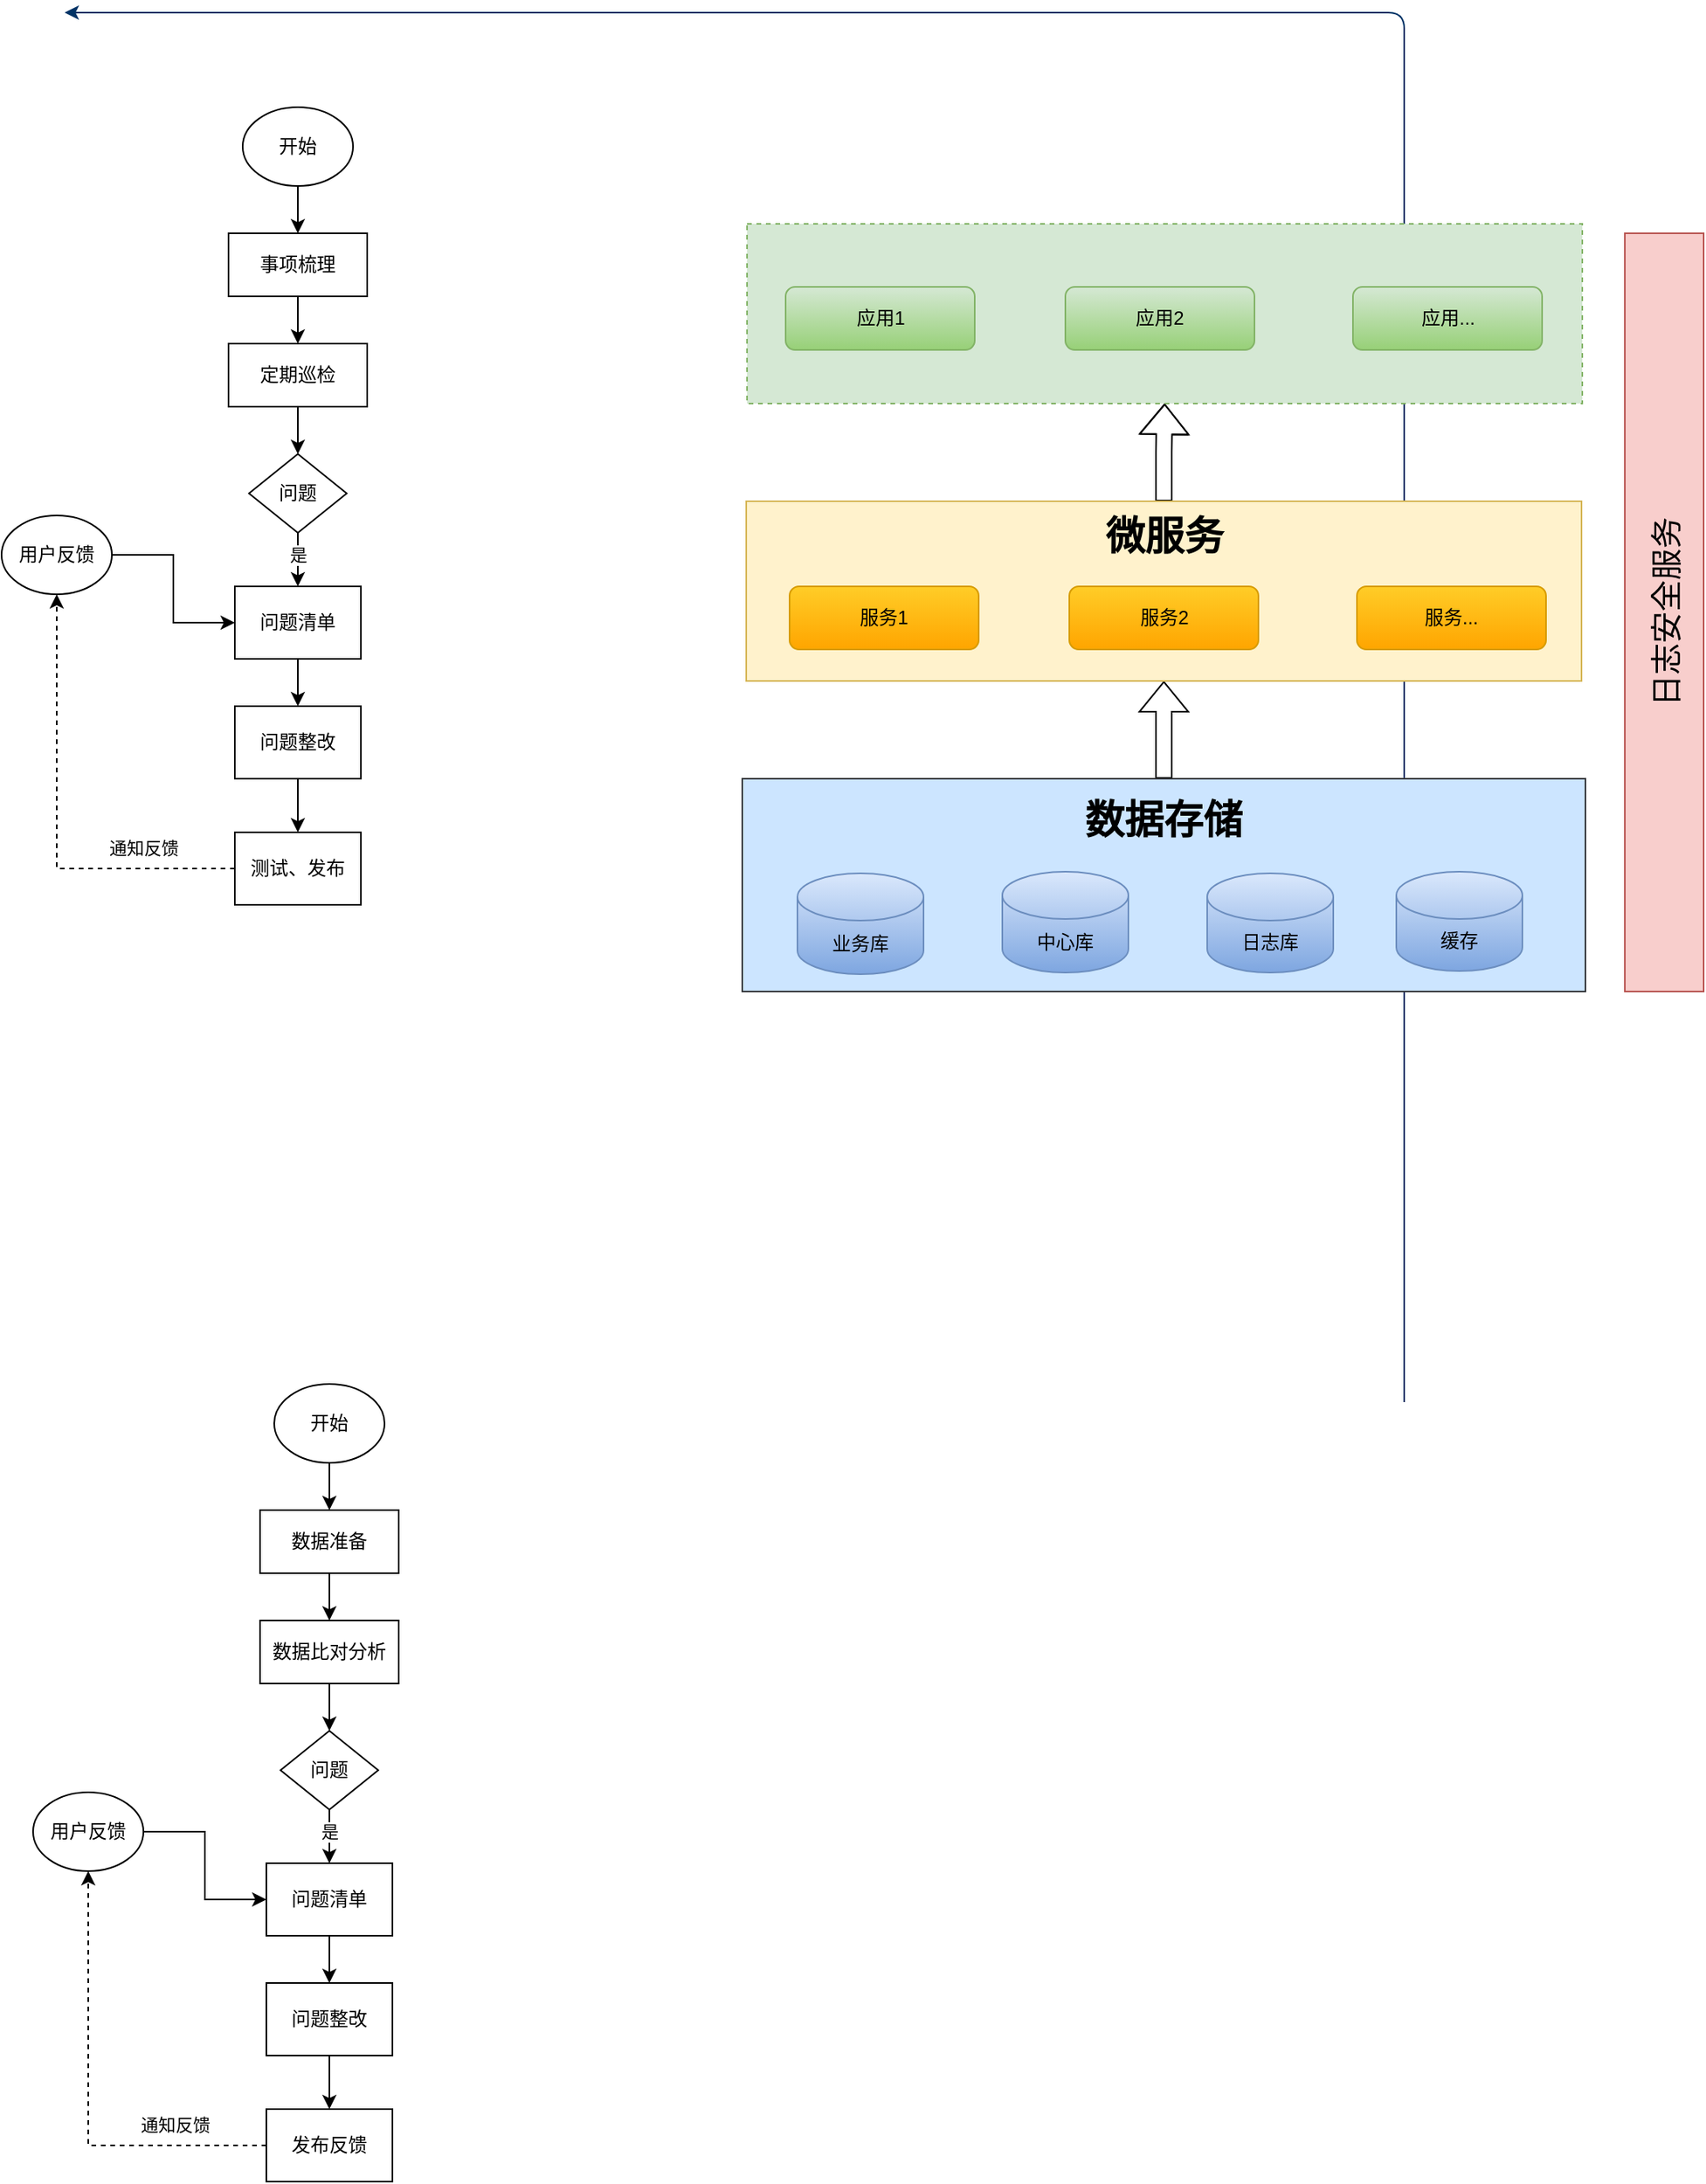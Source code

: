 <mxfile version="24.7.7">
  <diagram id="6a731a19-8d31-9384-78a2-239565b7b9f0" name="Page-1">
    <mxGraphModel dx="1420" dy="758" grid="1" gridSize="10" guides="1" tooltips="1" connect="1" arrows="1" fold="1" page="1" pageScale="1" pageWidth="1169" pageHeight="827" background="none" math="0" shadow="0">
      <root>
        <mxCell id="0" />
        <mxCell id="1" parent="0" />
        <mxCell id="45" value="" style="edgeStyle=elbowEdgeStyle;elbow=horizontal;exitX=1;exitY=0.5;exitPerimeter=0;entryX=0.905;entryY=0.5;entryPerimeter=0;fontStyle=1;strokeColor=#003366;strokeWidth=1;html=1;" parent="1" target="34" edge="1">
          <mxGeometry width="100" height="100" as="geometry">
            <mxPoint x="380.5" y="1119.25" as="sourcePoint" />
            <mxPoint x="100" as="targetPoint" />
            <Array as="points">
              <mxPoint x="950" y="1320" />
            </Array>
          </mxGeometry>
        </mxCell>
        <mxCell id="w9xpegP0zcGpNzlqusWE-73" value="" style="edgeStyle=orthogonalEdgeStyle;rounded=0;orthogonalLoop=1;jettySize=auto;html=1;" edge="1" parent="1" source="w9xpegP0zcGpNzlqusWE-55" target="w9xpegP0zcGpNzlqusWE-72">
          <mxGeometry relative="1" as="geometry" />
        </mxCell>
        <mxCell id="w9xpegP0zcGpNzlqusWE-55" value="开始" style="ellipse;whiteSpace=wrap;html=1;" vertex="1" parent="1">
          <mxGeometry x="213" y="60" width="70" height="50" as="geometry" />
        </mxCell>
        <mxCell id="w9xpegP0zcGpNzlqusWE-75" value="" style="edgeStyle=orthogonalEdgeStyle;rounded=0;orthogonalLoop=1;jettySize=auto;html=1;" edge="1" parent="1" source="w9xpegP0zcGpNzlqusWE-72" target="w9xpegP0zcGpNzlqusWE-74">
          <mxGeometry relative="1" as="geometry" />
        </mxCell>
        <mxCell id="w9xpegP0zcGpNzlqusWE-72" value="事项梳理" style="whiteSpace=wrap;html=1;" vertex="1" parent="1">
          <mxGeometry x="204" y="140" width="88" height="40" as="geometry" />
        </mxCell>
        <mxCell id="w9xpegP0zcGpNzlqusWE-79" value="" style="edgeStyle=orthogonalEdgeStyle;rounded=0;orthogonalLoop=1;jettySize=auto;html=1;" edge="1" parent="1" source="w9xpegP0zcGpNzlqusWE-74" target="w9xpegP0zcGpNzlqusWE-78">
          <mxGeometry relative="1" as="geometry" />
        </mxCell>
        <mxCell id="w9xpegP0zcGpNzlqusWE-74" value="定期巡检" style="whiteSpace=wrap;html=1;" vertex="1" parent="1">
          <mxGeometry x="204" y="210" width="88" height="40" as="geometry" />
        </mxCell>
        <mxCell id="w9xpegP0zcGpNzlqusWE-81" value="" style="edgeStyle=orthogonalEdgeStyle;rounded=0;orthogonalLoop=1;jettySize=auto;html=1;" edge="1" parent="1" source="w9xpegP0zcGpNzlqusWE-78" target="w9xpegP0zcGpNzlqusWE-80">
          <mxGeometry relative="1" as="geometry" />
        </mxCell>
        <mxCell id="w9xpegP0zcGpNzlqusWE-82" value="是" style="edgeLabel;html=1;align=center;verticalAlign=middle;resizable=0;points=[];" vertex="1" connectable="0" parent="w9xpegP0zcGpNzlqusWE-81">
          <mxGeometry x="-0.609" y="-1" relative="1" as="geometry">
            <mxPoint x="1" y="5" as="offset" />
          </mxGeometry>
        </mxCell>
        <mxCell id="w9xpegP0zcGpNzlqusWE-78" value="问题" style="rhombus;whiteSpace=wrap;html=1;" vertex="1" parent="1">
          <mxGeometry x="217" y="280" width="62" height="50" as="geometry" />
        </mxCell>
        <mxCell id="w9xpegP0zcGpNzlqusWE-84" value="" style="edgeStyle=orthogonalEdgeStyle;rounded=0;orthogonalLoop=1;jettySize=auto;html=1;" edge="1" parent="1" source="w9xpegP0zcGpNzlqusWE-80" target="w9xpegP0zcGpNzlqusWE-83">
          <mxGeometry relative="1" as="geometry" />
        </mxCell>
        <mxCell id="w9xpegP0zcGpNzlqusWE-80" value="问题清单" style="whiteSpace=wrap;html=1;" vertex="1" parent="1">
          <mxGeometry x="208" y="364" width="80" height="46" as="geometry" />
        </mxCell>
        <mxCell id="w9xpegP0zcGpNzlqusWE-88" value="" style="edgeStyle=orthogonalEdgeStyle;rounded=0;orthogonalLoop=1;jettySize=auto;html=1;" edge="1" parent="1" source="w9xpegP0zcGpNzlqusWE-83" target="w9xpegP0zcGpNzlqusWE-87">
          <mxGeometry relative="1" as="geometry" />
        </mxCell>
        <mxCell id="w9xpegP0zcGpNzlqusWE-83" value="问题整改" style="whiteSpace=wrap;html=1;" vertex="1" parent="1">
          <mxGeometry x="208" y="440" width="80" height="46" as="geometry" />
        </mxCell>
        <mxCell id="w9xpegP0zcGpNzlqusWE-86" style="edgeStyle=orthogonalEdgeStyle;rounded=0;orthogonalLoop=1;jettySize=auto;html=1;entryX=0;entryY=0.5;entryDx=0;entryDy=0;" edge="1" parent="1" source="w9xpegP0zcGpNzlqusWE-85" target="w9xpegP0zcGpNzlqusWE-80">
          <mxGeometry relative="1" as="geometry" />
        </mxCell>
        <mxCell id="w9xpegP0zcGpNzlqusWE-85" value="用户反馈" style="ellipse;whiteSpace=wrap;html=1;" vertex="1" parent="1">
          <mxGeometry x="60" y="319" width="70" height="50" as="geometry" />
        </mxCell>
        <mxCell id="w9xpegP0zcGpNzlqusWE-89" style="edgeStyle=orthogonalEdgeStyle;rounded=0;orthogonalLoop=1;jettySize=auto;html=1;entryX=0.5;entryY=1;entryDx=0;entryDy=0;dashed=1;" edge="1" parent="1" source="w9xpegP0zcGpNzlqusWE-87" target="w9xpegP0zcGpNzlqusWE-85">
          <mxGeometry relative="1" as="geometry" />
        </mxCell>
        <mxCell id="w9xpegP0zcGpNzlqusWE-90" value="通知反馈" style="edgeLabel;html=1;align=center;verticalAlign=middle;resizable=0;points=[];" vertex="1" connectable="0" parent="w9xpegP0zcGpNzlqusWE-89">
          <mxGeometry x="-0.429" relative="1" as="geometry">
            <mxPoint x="24" y="-13" as="offset" />
          </mxGeometry>
        </mxCell>
        <mxCell id="w9xpegP0zcGpNzlqusWE-87" value="测试、发布" style="whiteSpace=wrap;html=1;" vertex="1" parent="1">
          <mxGeometry x="208" y="520" width="80" height="46" as="geometry" />
        </mxCell>
        <mxCell id="w9xpegP0zcGpNzlqusWE-97" value="" style="edgeStyle=orthogonalEdgeStyle;rounded=0;orthogonalLoop=1;jettySize=auto;html=1;shape=flexArrow;" edge="1" parent="1" source="w9xpegP0zcGpNzlqusWE-91" target="w9xpegP0zcGpNzlqusWE-96">
          <mxGeometry relative="1" as="geometry" />
        </mxCell>
        <mxCell id="w9xpegP0zcGpNzlqusWE-91" value="&lt;font style=&quot;font-size: 25px;&quot;&gt;数据存储&lt;/font&gt;" style="rounded=0;whiteSpace=wrap;html=1;fillColor=#cce5ff;strokeColor=#36393d;verticalAlign=top;fontStyle=1;fontSize=30;" vertex="1" parent="1">
          <mxGeometry x="530" y="486" width="535" height="135" as="geometry" />
        </mxCell>
        <mxCell id="w9xpegP0zcGpNzlqusWE-92" value="业务库" style="shape=cylinder3;whiteSpace=wrap;html=1;boundedLbl=1;backgroundOutline=1;size=15;fillColor=#dae8fc;gradientColor=#7ea6e0;strokeColor=#6c8ebf;" vertex="1" parent="1">
          <mxGeometry x="565" y="546" width="80" height="64" as="geometry" />
        </mxCell>
        <mxCell id="w9xpegP0zcGpNzlqusWE-93" value="中心库" style="shape=cylinder3;whiteSpace=wrap;html=1;boundedLbl=1;backgroundOutline=1;size=15;fillColor=#dae8fc;gradientColor=#7ea6e0;strokeColor=#6c8ebf;" vertex="1" parent="1">
          <mxGeometry x="695" y="545" width="80" height="64" as="geometry" />
        </mxCell>
        <mxCell id="w9xpegP0zcGpNzlqusWE-94" value="日志库" style="shape=cylinder3;whiteSpace=wrap;html=1;boundedLbl=1;backgroundOutline=1;size=15;fillColor=#dae8fc;gradientColor=#7ea6e0;strokeColor=#6c8ebf;" vertex="1" parent="1">
          <mxGeometry x="825" y="546" width="80" height="63" as="geometry" />
        </mxCell>
        <mxCell id="w9xpegP0zcGpNzlqusWE-95" value="缓存" style="shape=cylinder3;whiteSpace=wrap;html=1;boundedLbl=1;backgroundOutline=1;size=15;fillColor=#dae8fc;gradientColor=#7ea6e0;strokeColor=#6c8ebf;" vertex="1" parent="1">
          <mxGeometry x="945" y="545" width="80" height="63" as="geometry" />
        </mxCell>
        <mxCell id="w9xpegP0zcGpNzlqusWE-106" value="" style="edgeStyle=orthogonalEdgeStyle;rounded=0;orthogonalLoop=1;jettySize=auto;html=1;entryX=0.5;entryY=1;entryDx=0;entryDy=0;shape=flexArrow;" edge="1" parent="1" source="w9xpegP0zcGpNzlqusWE-96" target="w9xpegP0zcGpNzlqusWE-101">
          <mxGeometry relative="1" as="geometry" />
        </mxCell>
        <mxCell id="w9xpegP0zcGpNzlqusWE-96" value="微服务" style="rounded=0;whiteSpace=wrap;html=1;fillColor=#fff2cc;strokeColor=#d6b656;verticalAlign=top;fontSize=25;fontStyle=1" vertex="1" parent="1">
          <mxGeometry x="532.5" y="310" width="530" height="114" as="geometry" />
        </mxCell>
        <mxCell id="w9xpegP0zcGpNzlqusWE-98" value="服务1" style="rounded=1;whiteSpace=wrap;html=1;fillColor=#ffcd28;gradientColor=#ffa500;strokeColor=#d79b00;" vertex="1" parent="1">
          <mxGeometry x="560" y="364" width="120" height="40" as="geometry" />
        </mxCell>
        <mxCell id="w9xpegP0zcGpNzlqusWE-99" value="服务2" style="rounded=1;whiteSpace=wrap;html=1;fillColor=#ffcd28;gradientColor=#ffa500;strokeColor=#d79b00;" vertex="1" parent="1">
          <mxGeometry x="737.5" y="364" width="120" height="40" as="geometry" />
        </mxCell>
        <mxCell id="w9xpegP0zcGpNzlqusWE-100" value="服务..." style="rounded=1;whiteSpace=wrap;html=1;fillColor=#ffcd28;gradientColor=#ffa500;strokeColor=#d79b00;" vertex="1" parent="1">
          <mxGeometry x="920" y="364" width="120" height="40" as="geometry" />
        </mxCell>
        <mxCell id="w9xpegP0zcGpNzlqusWE-101" value="" style="rounded=0;whiteSpace=wrap;html=1;verticalAlign=top;fontSize=25;fontStyle=1;dashed=1;strokeColor=#82b366;fillColor=#d5e8d4;" vertex="1" parent="1">
          <mxGeometry x="533" y="134" width="530" height="114" as="geometry" />
        </mxCell>
        <mxCell id="w9xpegP0zcGpNzlqusWE-102" value="应用1" style="rounded=1;whiteSpace=wrap;html=1;fillColor=#d5e8d4;gradientColor=#97d077;strokeColor=#82b366;" vertex="1" parent="1">
          <mxGeometry x="557.5" y="174" width="120" height="40" as="geometry" />
        </mxCell>
        <mxCell id="w9xpegP0zcGpNzlqusWE-103" value="应用2" style="rounded=1;whiteSpace=wrap;html=1;fillColor=#d5e8d4;gradientColor=#97d077;strokeColor=#82b366;" vertex="1" parent="1">
          <mxGeometry x="735" y="174" width="120" height="40" as="geometry" />
        </mxCell>
        <mxCell id="w9xpegP0zcGpNzlqusWE-104" value="应用..." style="rounded=1;whiteSpace=wrap;html=1;fillColor=#d5e8d4;gradientColor=#97d077;strokeColor=#82b366;" vertex="1" parent="1">
          <mxGeometry x="917.5" y="174" width="120" height="40" as="geometry" />
        </mxCell>
        <mxCell id="w9xpegP0zcGpNzlqusWE-107" value="日志安全服务" style="rounded=0;whiteSpace=wrap;html=1;fillColor=#f8cecc;strokeColor=#b85450;horizontal=0;fontSize=20;" vertex="1" parent="1">
          <mxGeometry x="1090" y="140" width="50" height="481" as="geometry" />
        </mxCell>
        <mxCell id="w9xpegP0zcGpNzlqusWE-108" value="" style="edgeStyle=orthogonalEdgeStyle;rounded=0;orthogonalLoop=1;jettySize=auto;html=1;" edge="1" parent="1" source="w9xpegP0zcGpNzlqusWE-109" target="w9xpegP0zcGpNzlqusWE-111">
          <mxGeometry relative="1" as="geometry" />
        </mxCell>
        <mxCell id="w9xpegP0zcGpNzlqusWE-109" value="开始" style="ellipse;whiteSpace=wrap;html=1;" vertex="1" parent="1">
          <mxGeometry x="233" y="870" width="70" height="50" as="geometry" />
        </mxCell>
        <mxCell id="w9xpegP0zcGpNzlqusWE-110" value="" style="edgeStyle=orthogonalEdgeStyle;rounded=0;orthogonalLoop=1;jettySize=auto;html=1;" edge="1" parent="1" source="w9xpegP0zcGpNzlqusWE-111" target="w9xpegP0zcGpNzlqusWE-113">
          <mxGeometry relative="1" as="geometry" />
        </mxCell>
        <mxCell id="w9xpegP0zcGpNzlqusWE-111" value="数据准备" style="whiteSpace=wrap;html=1;" vertex="1" parent="1">
          <mxGeometry x="224" y="950" width="88" height="40" as="geometry" />
        </mxCell>
        <mxCell id="w9xpegP0zcGpNzlqusWE-112" value="" style="edgeStyle=orthogonalEdgeStyle;rounded=0;orthogonalLoop=1;jettySize=auto;html=1;" edge="1" parent="1" source="w9xpegP0zcGpNzlqusWE-113" target="w9xpegP0zcGpNzlqusWE-116">
          <mxGeometry relative="1" as="geometry" />
        </mxCell>
        <mxCell id="w9xpegP0zcGpNzlqusWE-113" value="数据比对分析" style="whiteSpace=wrap;html=1;" vertex="1" parent="1">
          <mxGeometry x="224" y="1020" width="88" height="40" as="geometry" />
        </mxCell>
        <mxCell id="w9xpegP0zcGpNzlqusWE-114" value="" style="edgeStyle=orthogonalEdgeStyle;rounded=0;orthogonalLoop=1;jettySize=auto;html=1;" edge="1" parent="1" source="w9xpegP0zcGpNzlqusWE-116" target="w9xpegP0zcGpNzlqusWE-118">
          <mxGeometry relative="1" as="geometry" />
        </mxCell>
        <mxCell id="w9xpegP0zcGpNzlqusWE-115" value="是" style="edgeLabel;html=1;align=center;verticalAlign=middle;resizable=0;points=[];" vertex="1" connectable="0" parent="w9xpegP0zcGpNzlqusWE-114">
          <mxGeometry x="-0.609" y="-1" relative="1" as="geometry">
            <mxPoint x="1" y="5" as="offset" />
          </mxGeometry>
        </mxCell>
        <mxCell id="w9xpegP0zcGpNzlqusWE-116" value="问题" style="rhombus;whiteSpace=wrap;html=1;" vertex="1" parent="1">
          <mxGeometry x="237" y="1090" width="62" height="50" as="geometry" />
        </mxCell>
        <mxCell id="w9xpegP0zcGpNzlqusWE-117" value="" style="edgeStyle=orthogonalEdgeStyle;rounded=0;orthogonalLoop=1;jettySize=auto;html=1;" edge="1" parent="1" source="w9xpegP0zcGpNzlqusWE-118" target="w9xpegP0zcGpNzlqusWE-120">
          <mxGeometry relative="1" as="geometry" />
        </mxCell>
        <mxCell id="w9xpegP0zcGpNzlqusWE-118" value="问题清单" style="whiteSpace=wrap;html=1;" vertex="1" parent="1">
          <mxGeometry x="228" y="1174" width="80" height="46" as="geometry" />
        </mxCell>
        <mxCell id="w9xpegP0zcGpNzlqusWE-119" value="" style="edgeStyle=orthogonalEdgeStyle;rounded=0;orthogonalLoop=1;jettySize=auto;html=1;" edge="1" parent="1" source="w9xpegP0zcGpNzlqusWE-120" target="w9xpegP0zcGpNzlqusWE-125">
          <mxGeometry relative="1" as="geometry" />
        </mxCell>
        <mxCell id="w9xpegP0zcGpNzlqusWE-120" value="问题整改" style="whiteSpace=wrap;html=1;" vertex="1" parent="1">
          <mxGeometry x="228" y="1250" width="80" height="46" as="geometry" />
        </mxCell>
        <mxCell id="w9xpegP0zcGpNzlqusWE-121" style="edgeStyle=orthogonalEdgeStyle;rounded=0;orthogonalLoop=1;jettySize=auto;html=1;entryX=0;entryY=0.5;entryDx=0;entryDy=0;" edge="1" parent="1" source="w9xpegP0zcGpNzlqusWE-122" target="w9xpegP0zcGpNzlqusWE-118">
          <mxGeometry relative="1" as="geometry" />
        </mxCell>
        <mxCell id="w9xpegP0zcGpNzlqusWE-122" value="用户反馈" style="ellipse;whiteSpace=wrap;html=1;" vertex="1" parent="1">
          <mxGeometry x="80" y="1129" width="70" height="50" as="geometry" />
        </mxCell>
        <mxCell id="w9xpegP0zcGpNzlqusWE-123" style="edgeStyle=orthogonalEdgeStyle;rounded=0;orthogonalLoop=1;jettySize=auto;html=1;entryX=0.5;entryY=1;entryDx=0;entryDy=0;dashed=1;" edge="1" parent="1" source="w9xpegP0zcGpNzlqusWE-125" target="w9xpegP0zcGpNzlqusWE-122">
          <mxGeometry relative="1" as="geometry" />
        </mxCell>
        <mxCell id="w9xpegP0zcGpNzlqusWE-124" value="通知反馈" style="edgeLabel;html=1;align=center;verticalAlign=middle;resizable=0;points=[];" vertex="1" connectable="0" parent="w9xpegP0zcGpNzlqusWE-123">
          <mxGeometry x="-0.429" relative="1" as="geometry">
            <mxPoint x="24" y="-13" as="offset" />
          </mxGeometry>
        </mxCell>
        <mxCell id="w9xpegP0zcGpNzlqusWE-125" value="发布反馈" style="whiteSpace=wrap;html=1;" vertex="1" parent="1">
          <mxGeometry x="228" y="1330" width="80" height="46" as="geometry" />
        </mxCell>
      </root>
    </mxGraphModel>
  </diagram>
</mxfile>
